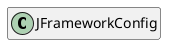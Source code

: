 @startuml
set namespaceSeparator \\
hide members
hide << alias >> circle

class JFrameworkConfig
@enduml
